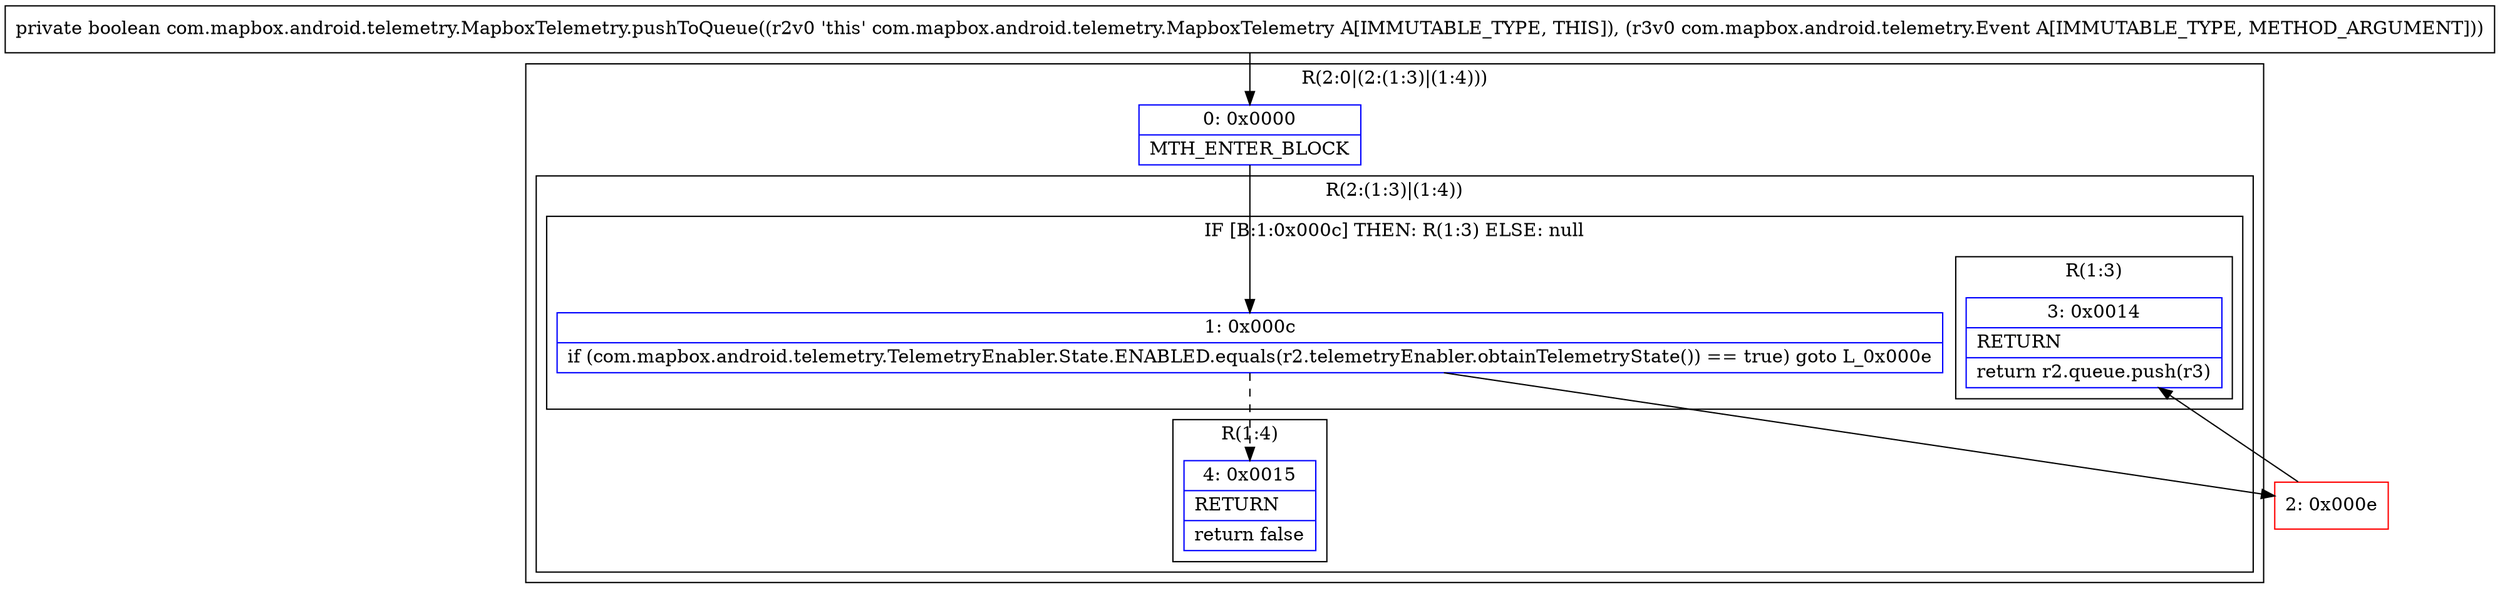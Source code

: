 digraph "CFG forcom.mapbox.android.telemetry.MapboxTelemetry.pushToQueue(Lcom\/mapbox\/android\/telemetry\/Event;)Z" {
subgraph cluster_Region_1101233655 {
label = "R(2:0|(2:(1:3)|(1:4)))";
node [shape=record,color=blue];
Node_0 [shape=record,label="{0\:\ 0x0000|MTH_ENTER_BLOCK\l}"];
subgraph cluster_Region_406675313 {
label = "R(2:(1:3)|(1:4))";
node [shape=record,color=blue];
subgraph cluster_IfRegion_508369829 {
label = "IF [B:1:0x000c] THEN: R(1:3) ELSE: null";
node [shape=record,color=blue];
Node_1 [shape=record,label="{1\:\ 0x000c|if (com.mapbox.android.telemetry.TelemetryEnabler.State.ENABLED.equals(r2.telemetryEnabler.obtainTelemetryState()) == true) goto L_0x000e\l}"];
subgraph cluster_Region_367458476 {
label = "R(1:3)";
node [shape=record,color=blue];
Node_3 [shape=record,label="{3\:\ 0x0014|RETURN\l|return r2.queue.push(r3)\l}"];
}
}
subgraph cluster_Region_1341158178 {
label = "R(1:4)";
node [shape=record,color=blue];
Node_4 [shape=record,label="{4\:\ 0x0015|RETURN\l|return false\l}"];
}
}
}
Node_2 [shape=record,color=red,label="{2\:\ 0x000e}"];
MethodNode[shape=record,label="{private boolean com.mapbox.android.telemetry.MapboxTelemetry.pushToQueue((r2v0 'this' com.mapbox.android.telemetry.MapboxTelemetry A[IMMUTABLE_TYPE, THIS]), (r3v0 com.mapbox.android.telemetry.Event A[IMMUTABLE_TYPE, METHOD_ARGUMENT])) }"];
MethodNode -> Node_0;
Node_0 -> Node_1;
Node_1 -> Node_2;
Node_1 -> Node_4[style=dashed];
Node_2 -> Node_3;
}

